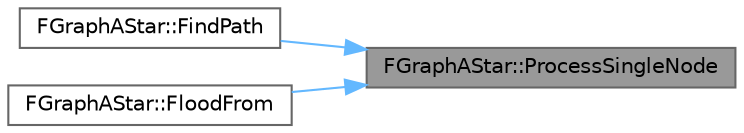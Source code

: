 digraph "FGraphAStar::ProcessSingleNode"
{
 // INTERACTIVE_SVG=YES
 // LATEX_PDF_SIZE
  bgcolor="transparent";
  edge [fontname=Helvetica,fontsize=10,labelfontname=Helvetica,labelfontsize=10];
  node [fontname=Helvetica,fontsize=10,shape=box,height=0.2,width=0.4];
  rankdir="RL";
  Node1 [id="Node000001",label="FGraphAStar::ProcessSingleNode",height=0.2,width=0.4,color="gray40", fillcolor="grey60", style="filled", fontcolor="black",tooltip="Single run of A* loop: get node from open set and process neighbors returns true if loop should be co..."];
  Node1 -> Node2 [id="edge1_Node000001_Node000002",dir="back",color="steelblue1",style="solid",tooltip=" "];
  Node2 [id="Node000002",label="FGraphAStar::FindPath",height=0.2,width=0.4,color="grey40", fillcolor="white", style="filled",URL="$db/df6/structFGraphAStar.html#a1e2e5559847c8b1aabc4158c7c71a907",tooltip="Performs the actual search."];
  Node1 -> Node3 [id="edge2_Node000001_Node000003",dir="back",color="steelblue1",style="solid",tooltip=" "];
  Node3 [id="Node000003",label="FGraphAStar::FloodFrom",height=0.2,width=0.4,color="grey40", fillcolor="white", style="filled",URL="$db/df6/structFGraphAStar.html#ada69a158ee5f3af844e70bae3bbf10ac",tooltip="Floods node pool until running out of either free nodes or open set."];
}
